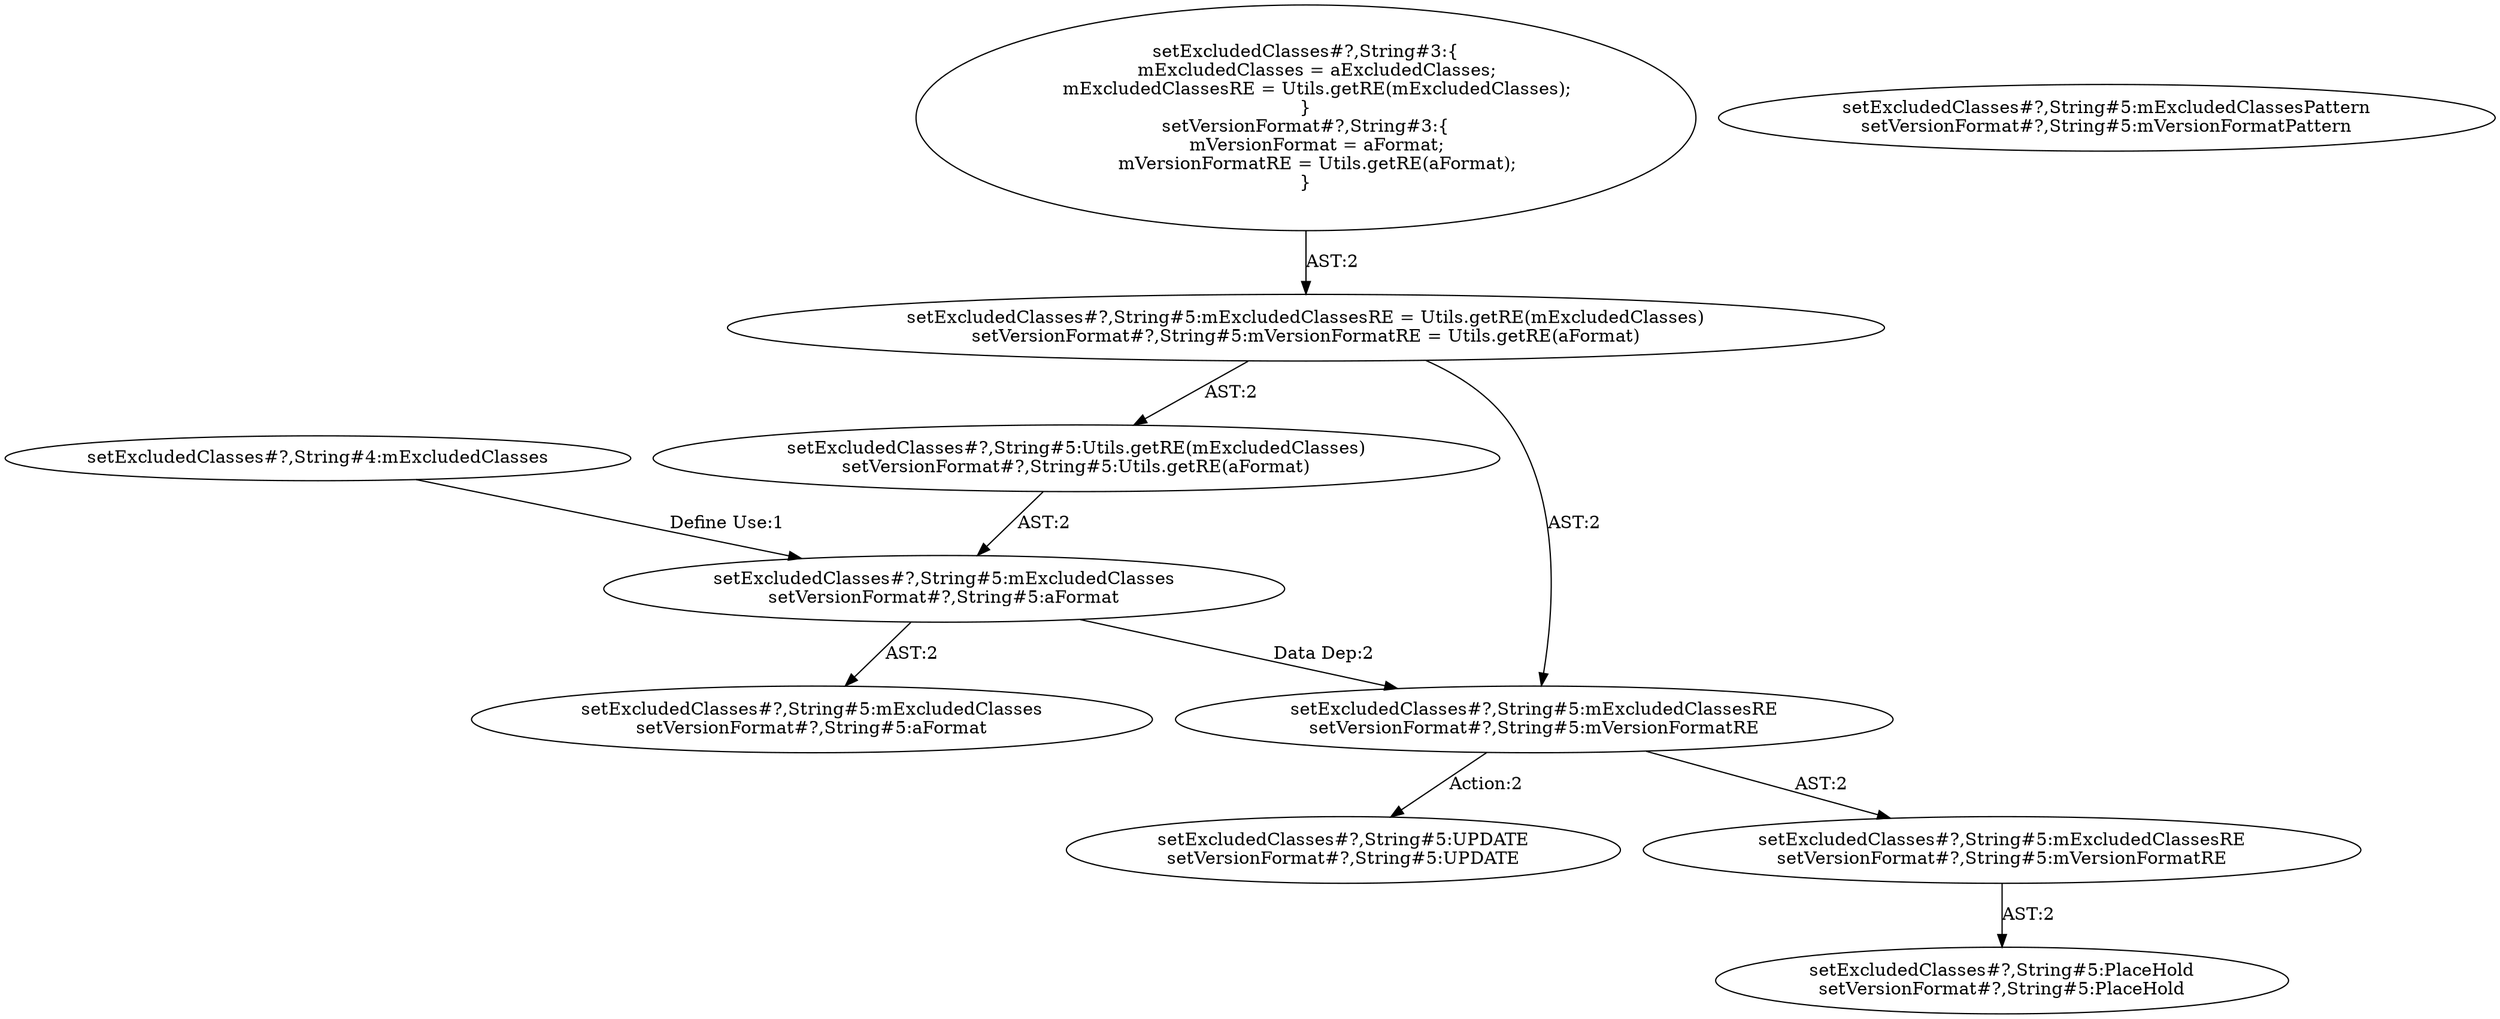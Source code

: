 digraph "Pattern" {
0 [label="setExcludedClasses#?,String#5:UPDATE
setVersionFormat#?,String#5:UPDATE" shape=ellipse]
1 [label="setExcludedClasses#?,String#5:mExcludedClassesRE
setVersionFormat#?,String#5:mVersionFormatRE" shape=ellipse]
2 [label="setExcludedClasses#?,String#5:mExcludedClasses
setVersionFormat#?,String#5:aFormat" shape=ellipse]
3 [label="setExcludedClasses#?,String#4:mExcludedClasses" shape=ellipse]
4 [label="setExcludedClasses#?,String#5:Utils.getRE(mExcludedClasses)
setVersionFormat#?,String#5:Utils.getRE(aFormat)" shape=ellipse]
5 [label="setExcludedClasses#?,String#5:mExcludedClasses
setVersionFormat#?,String#5:aFormat" shape=ellipse]
6 [label="setExcludedClasses#?,String#5:mExcludedClassesRE = Utils.getRE(mExcludedClasses)
setVersionFormat#?,String#5:mVersionFormatRE = Utils.getRE(aFormat)" shape=ellipse]
7 [label="setExcludedClasses#?,String#3:\{
    mExcludedClasses = aExcludedClasses;
    mExcludedClassesRE = Utils.getRE(mExcludedClasses);
\}
setVersionFormat#?,String#3:\{
    mVersionFormat = aFormat;
    mVersionFormatRE = Utils.getRE(aFormat);
\}" shape=ellipse]
8 [label="setExcludedClasses#?,String#5:mExcludedClassesRE
setVersionFormat#?,String#5:mVersionFormatRE" shape=ellipse]
9 [label="setExcludedClasses#?,String#5:PlaceHold
setVersionFormat#?,String#5:PlaceHold" shape=ellipse]
10 [label="setExcludedClasses#?,String#5:mExcludedClassesPattern
setVersionFormat#?,String#5:mVersionFormatPattern" shape=ellipse]
1 -> 0 [label="Action:2"];
1 -> 8 [label="AST:2"];
2 -> 1 [label="Data Dep:2"];
2 -> 5 [label="AST:2"];
3 -> 2 [label="Define Use:1"];
4 -> 2 [label="AST:2"];
6 -> 1 [label="AST:2"];
6 -> 4 [label="AST:2"];
7 -> 6 [label="AST:2"];
8 -> 9 [label="AST:2"];
}